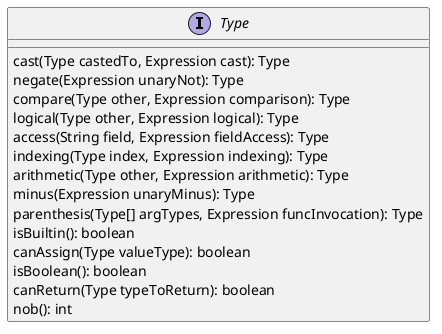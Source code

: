 @startuml

interface Type

interface Type {
    cast(Type castedTo, Expression cast): Type
    negate(Expression unaryNot): Type
    compare(Type other, Expression comparison): Type
    logical(Type other, Expression logical): Type
    access(String field, Expression fieldAccess): Type
    indexing(Type index, Expression indexing): Type
    arithmetic(Type other, Expression arithmetic): Type
    minus(Expression unaryMinus): Type
    parenthesis(Type[] argTypes, Expression funcInvocation): Type
    isBuiltin(): boolean
    canAssign(Type valueType): boolean
    isBoolean(): boolean
    canReturn(Type typeToReturn): boolean
    nob(): int
}

@enduml

